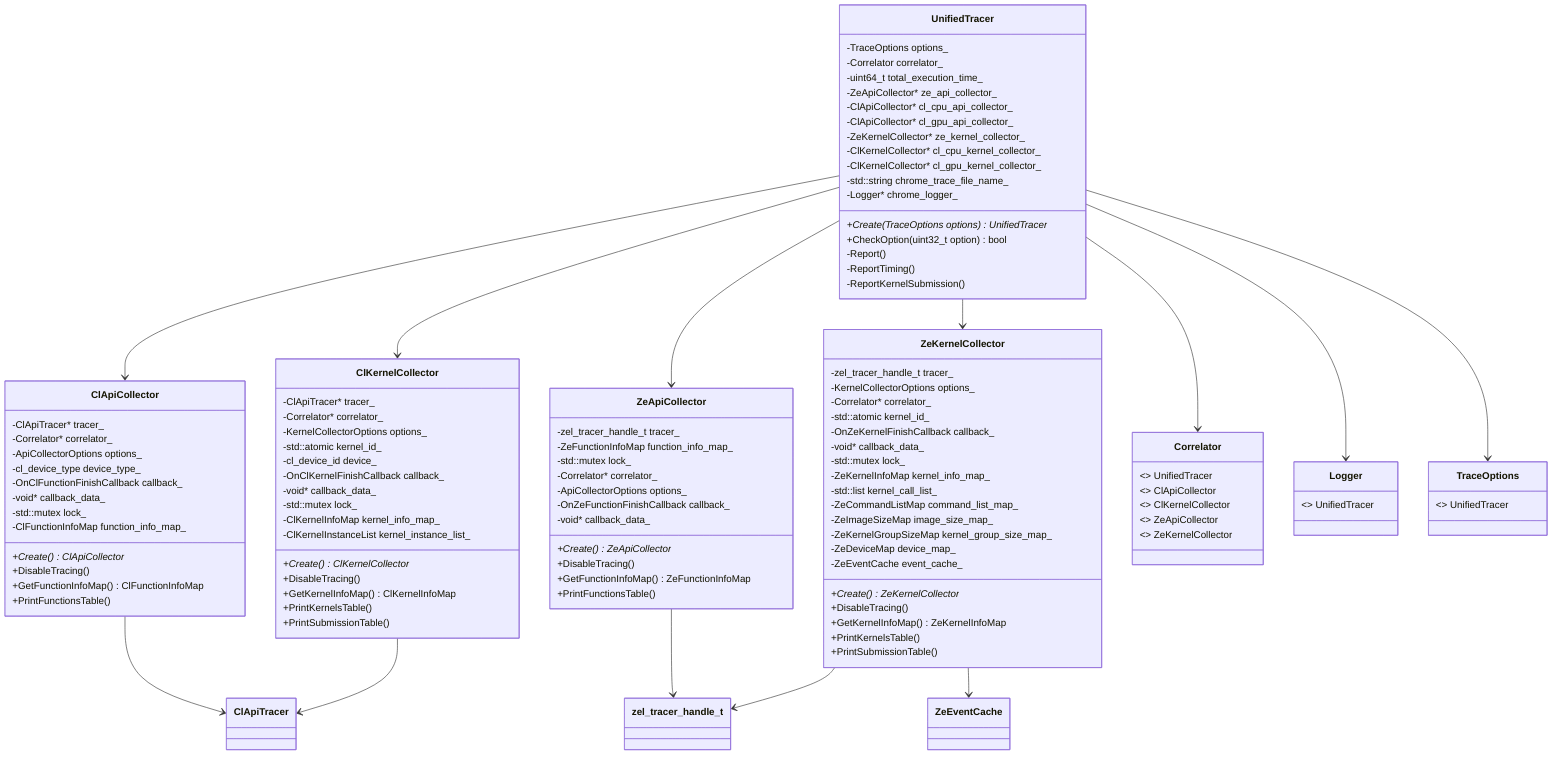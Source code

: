 classDiagram
    class UnifiedTracer {
        -TraceOptions options_
        -Correlator correlator_
        -uint64_t total_execution_time_
        -ZeApiCollector* ze_api_collector_
        -ClApiCollector* cl_cpu_api_collector_
        -ClApiCollector* cl_gpu_api_collector_
        -ZeKernelCollector* ze_kernel_collector_
        -ClKernelCollector* cl_cpu_kernel_collector_
        -ClKernelCollector* cl_gpu_kernel_collector_
        -std::string chrome_trace_file_name_
        -Logger* chrome_logger_
        +Create(TraceOptions options) UnifiedTracer*
        +CheckOption(uint32_t option) bool
        -Report()
        -ReportTiming()
        -ReportKernelSubmission()
    }

    class ClApiCollector {
        -ClApiTracer* tracer_
        -Correlator* correlator_
        -ApiCollectorOptions options_
        -cl_device_type device_type_
        -OnClFunctionFinishCallback callback_
        -void* callback_data_
        -std::mutex lock_
        -ClFunctionInfoMap function_info_map_
        +Create() ClApiCollector*
        +DisableTracing()
        +GetFunctionInfoMap() ClFunctionInfoMap
        +PrintFunctionsTable()
    }

    class ClKernelCollector {
        -ClApiTracer* tracer_
        -Correlator* correlator_
        -KernelCollectorOptions options_
        -std::atomic<uint64_t> kernel_id_
        -cl_device_id device_
        -OnClKernelFinishCallback callback_
        -void* callback_data_
        -std::mutex lock_
        -ClKernelInfoMap kernel_info_map_
        -ClKernelInstanceList kernel_instance_list_
        +Create() ClKernelCollector*
        +DisableTracing()
        +GetKernelInfoMap() ClKernelInfoMap
        +PrintKernelsTable()
        +PrintSubmissionTable()
    }

    class ZeApiCollector {
        -zel_tracer_handle_t tracer_
        -ZeFunctionInfoMap function_info_map_
        -std::mutex lock_
        -Correlator* correlator_
        -ApiCollectorOptions options_
        -OnZeFunctionFinishCallback callback_
        -void* callback_data_
        +Create() ZeApiCollector*
        +DisableTracing()
        +GetFunctionInfoMap() ZeFunctionInfoMap
        +PrintFunctionsTable()
    }

    class ZeKernelCollector {
        -zel_tracer_handle_t tracer_
        -KernelCollectorOptions options_
        -Correlator* correlator_
        -std::atomic<uint64_t> kernel_id_
        -OnZeKernelFinishCallback callback_
        -void* callback_data_
        -std::mutex lock_
        -ZeKernelInfoMap kernel_info_map_
        -std::list<ZeKernelCall*> kernel_call_list_
        -ZeCommandListMap command_list_map_
        -ZeImageSizeMap image_size_map_
        -ZeKernelGroupSizeMap kernel_group_size_map_
        -ZeDeviceMap device_map_
        -ZeEventCache event_cache_
        +Create() ZeKernelCollector*
        +DisableTracing()
        +GetKernelInfoMap() ZeKernelInfoMap
        +PrintKernelsTable()
        +PrintSubmissionTable()
    }

    class Correlator {
        <<friend>> UnifiedTracer
        <<friend>> ClApiCollector
        <<friend>> ClKernelCollector
        <<friend>> ZeApiCollector
        <<friend>> ZeKernelCollector
    }

    class Logger {
        <<friend>> UnifiedTracer
    }

    class TraceOptions {
        <<friend>> UnifiedTracer
    }

    UnifiedTracer --> ClApiCollector
    UnifiedTracer --> ClKernelCollector
    UnifiedTracer --> ZeApiCollector
    UnifiedTracer --> ZeKernelCollector
    UnifiedTracer --> Correlator
    UnifiedTracer --> Logger
    UnifiedTracer --> TraceOptions

    ClApiCollector --> ClApiTracer
    ClKernelCollector --> ClApiTracer

    ZeApiCollector --> zel_tracer_handle_t
    ZeKernelCollector --> zel_tracer_handle_t
    ZeKernelCollector --> ZeEventCache